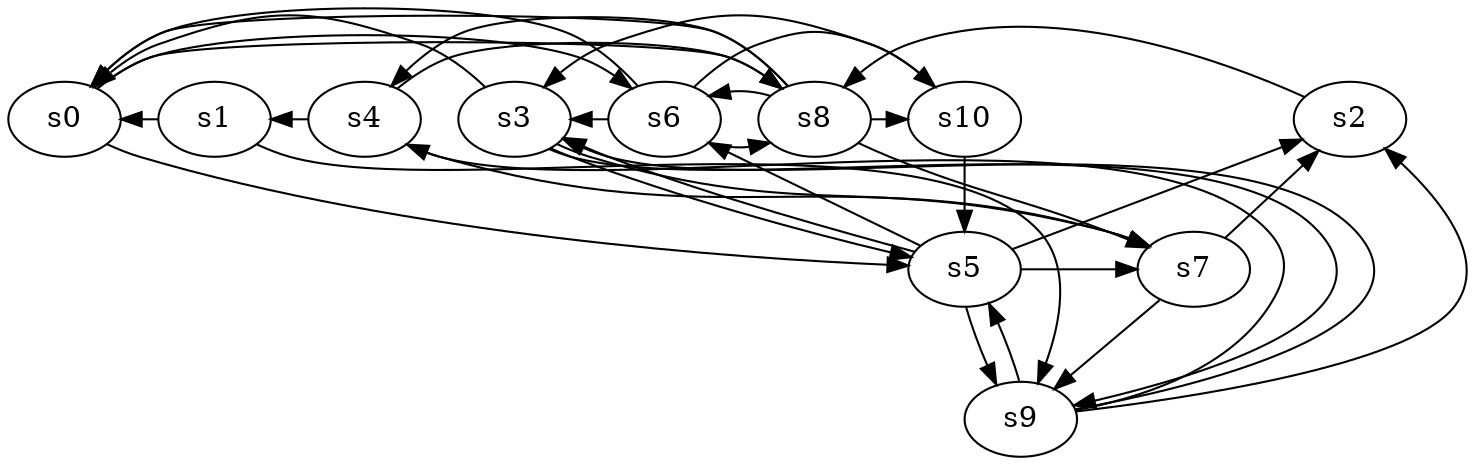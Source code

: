 digraph game_0762_complex_11 {
    s0 [name="s0", player=1];
    s1 [name="s1", player=1, target=1];
    s2 [name="s2", player=0, target=1];
    s3 [name="s3", player=0, target=1];
    s4 [name="s4", player=1, target=1];
    s5 [name="s5", player=1, target=1];
    s6 [name="s6", player=0];
    s7 [name="s7", player=0];
    s8 [name="s8", player=0];
    s9 [name="s9", player=1];
    s10 [name="s10", player=1];

    s0 -> s5 [constraint="time % 4 == 2 && time % 5 == 3"];
    s0 -> s6 [constraint="time % 3 == 2"];
    s0 -> s8 [constraint="time == 4 || time == 8"];
    s1 -> s0 [constraint="time % 6 == 3"];
    s1 -> s9 [constraint="time == 5 || time == 14 || time == 17"];
    s2 -> s8 [constraint="time == 0 || time == 9 || time == 10 || time == 14 || time == 15"];
    s3 -> s0 [constraint="time % 7 == 2"];
    s3 -> s5 [constraint="time % 2 == 1 && time % 3 == 0"];
    s3 -> s7 [constraint="time % 4 == 2 && time % 5 == 1"];
    s3 -> s9 [constraint="time % 3 == 0 && time % 4 == 0"];
    s4 -> s1 [constraint="!(time % 2 == 1)"];
    s4 -> s7 [constraint="time % 3 == 2 && time % 4 == 2"];
    s4 -> s8 [constraint="time % 3 == 1 && time % 4 == 0"];
    s5 -> s2 [constraint="time == 24 || time == 25"];
    s5 -> s3 [constraint="time % 2 == 0 && time % 4 == 3"];
    s5 -> s6 [constraint="time % 5 == 4"];
    s5 -> s7 [constraint="time % 4 == 1 && time % 3 == 1"];
    s5 -> s9;
    s6 -> s0 [constraint="time % 6 == 4"];
    s6 -> s3 [constraint="time % 4 == 2 || time % 2 == 1"];
    s6 -> s8 [constraint="time == 1 || time == 6 || time == 7 || time == 27"];
    s6 -> s10 [constraint="time % 3 == 1 || time % 4 == 3"];
    s7 -> s2 [constraint="time % 3 == 2"];
    s7 -> s9;
    s8 -> s0 [constraint="!(time % 2 == 0)"];
    s8 -> s4 [constraint="time == 2 || time == 18 || time == 28"];
    s8 -> s6 [constraint="time % 8 == 0"];
    s8 -> s7 [constraint="time == 8 || time == 23"];
    s8 -> s10 [constraint="time % 2 == 0 && time % 5 == 4"];
    s9 -> s2 [constraint="!(time % 3 == 0)"];
    s9 -> s3 [constraint="time == 4 || time == 5 || time == 15"];
    s9 -> s4 [constraint="time % 5 == 4"];
    s9 -> s5 [constraint="time % 7 == 4"];
    s10 -> s3 [constraint="!(time % 2 == 0)"];
    s10 -> s5;
}
